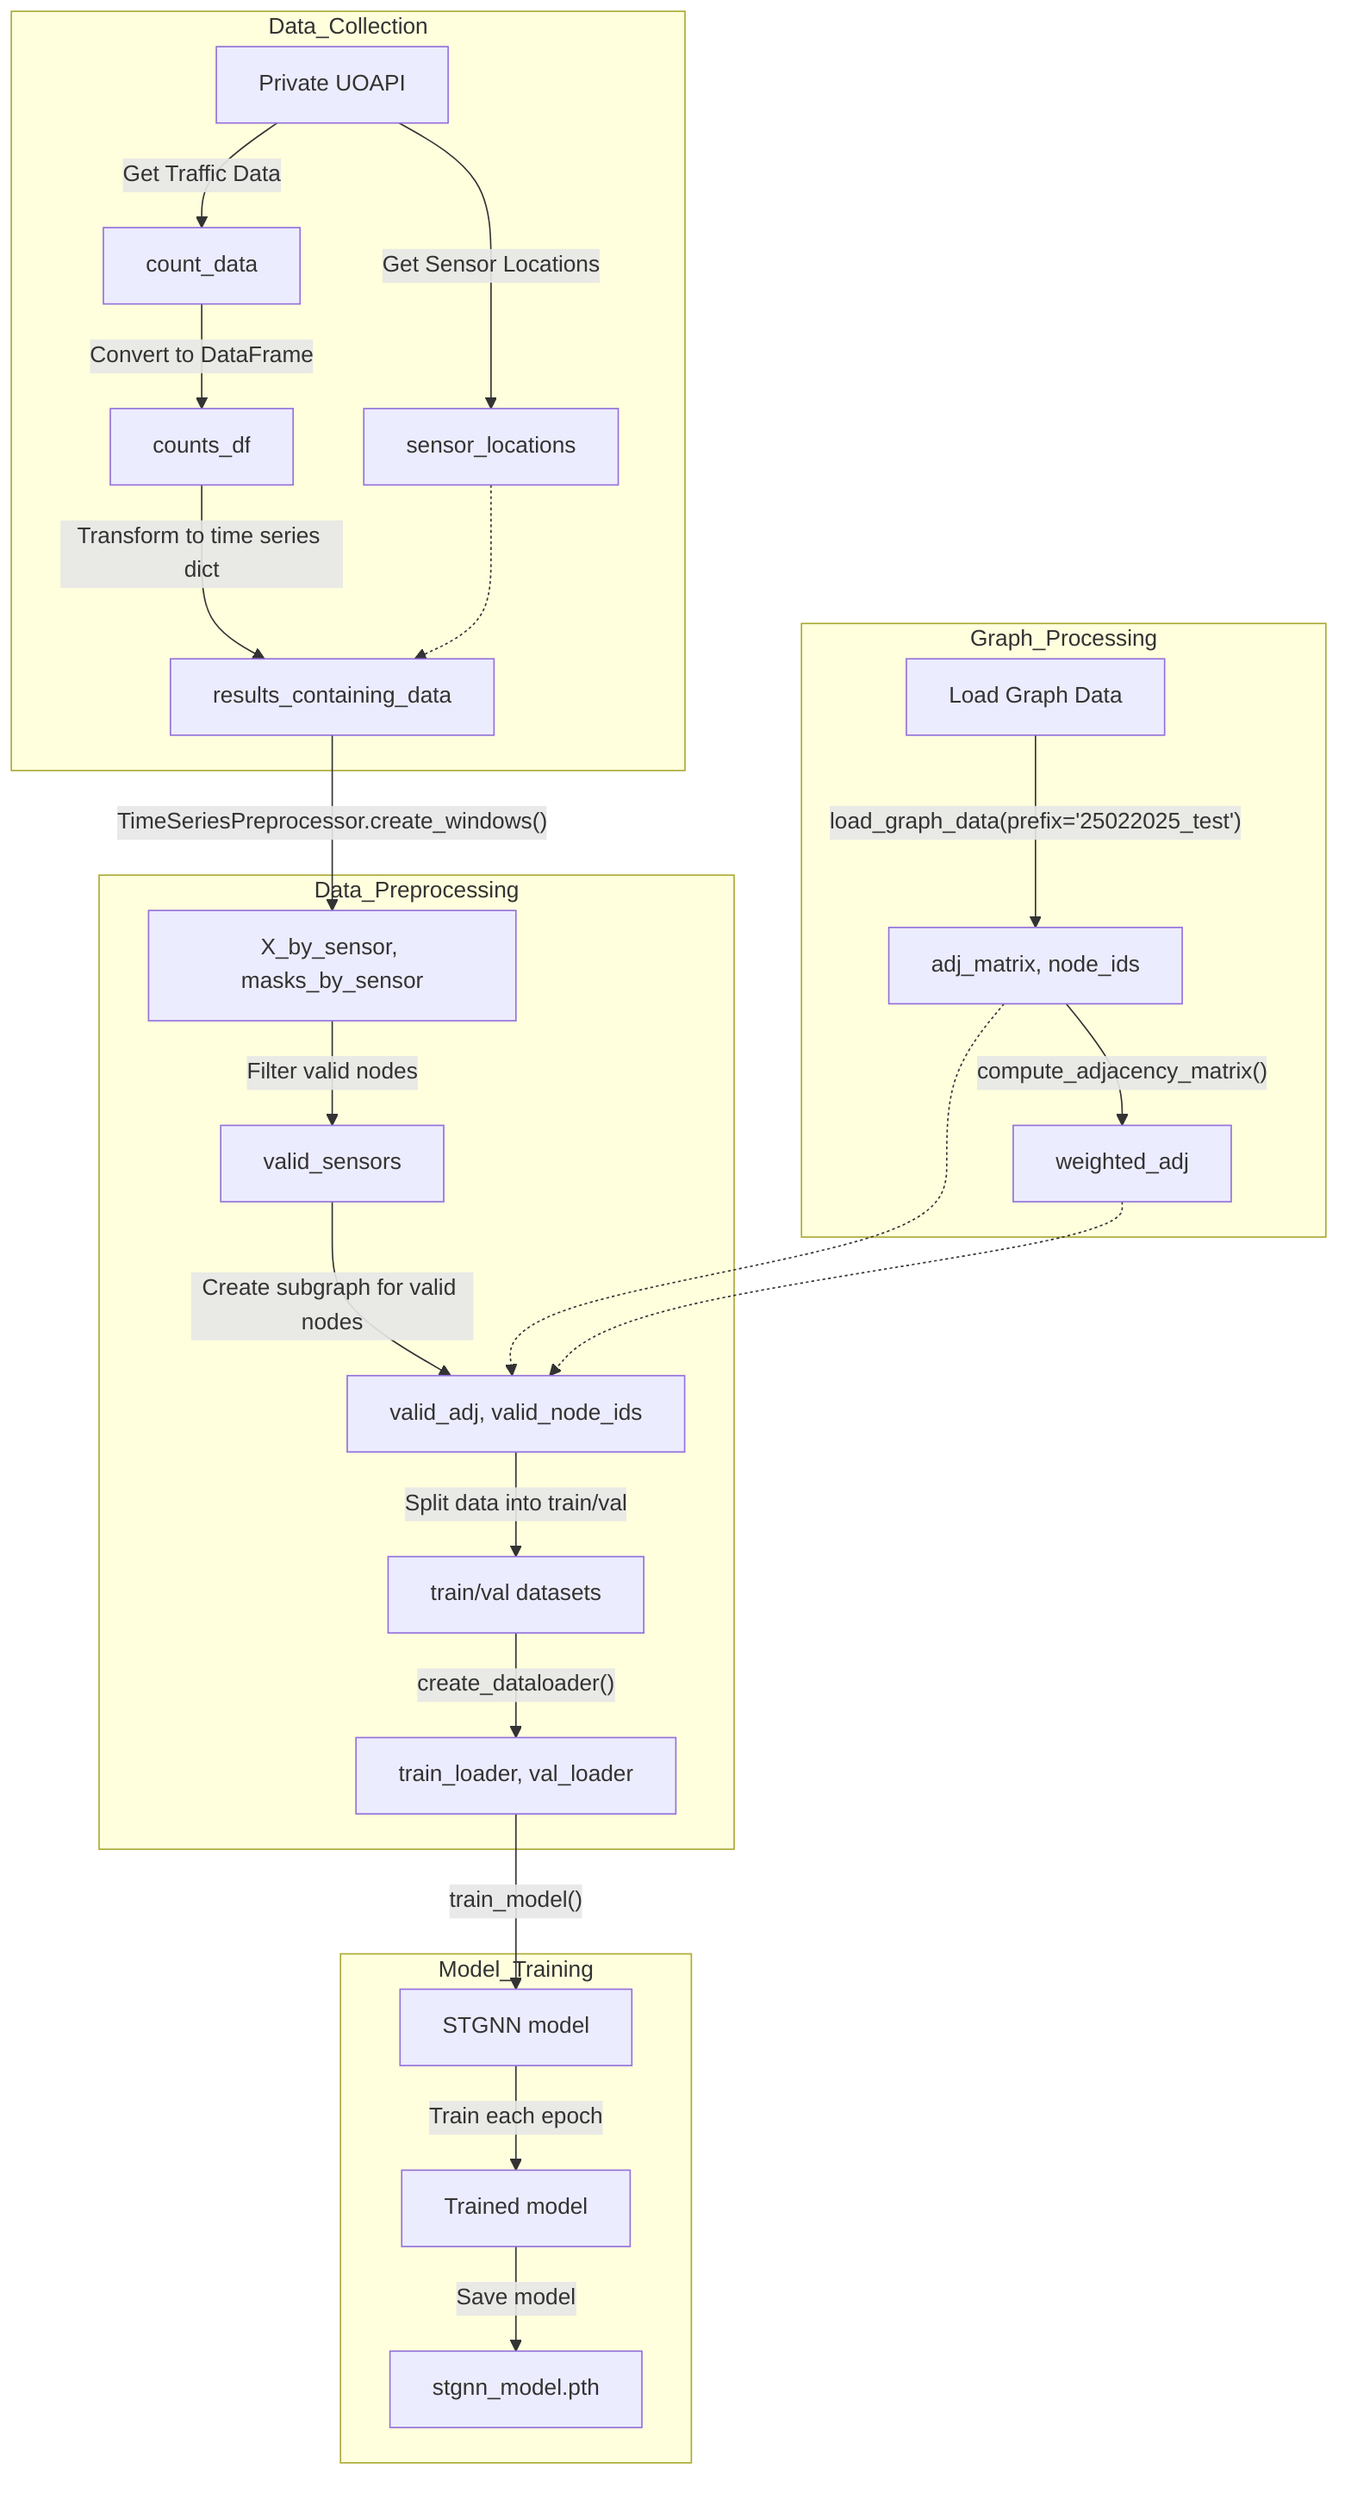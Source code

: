 flowchart TD
    subgraph Data_Collection
        A[Private UOAPI] --> |Get Sensor Locations| B[sensor_locations]
        A --> |Get Traffic Data| C[count_data]
        C --> |Convert to DataFrame| D[counts_df]
        D --> |Transform to time series dict| E[results_containing_data]
    end

    subgraph Graph_Processing
        F[Load Graph Data] --> |"load_graph_data(prefix='25022025_test')"| G[adj_matrix, node_ids]
        G --> |"compute_adjacency_matrix()"| H[weighted_adj]
    end

    subgraph Data_Preprocessing
        E --> |"TimeSeriesPreprocessor.create_windows()"| I[X_by_sensor, masks_by_sensor]
        I --> |"Filter valid nodes"| J[valid_sensors]
        J --> |"Create subgraph for valid nodes"| K[valid_adj, valid_node_ids]
        K --> |"Split data into train/val"| L[train/val datasets]
        L --> |"create_dataloader()"| M[train_loader, val_loader]
    end

    subgraph Model_Training
        M --> |"train_model()"| N[STGNN model]
        N --> |"Train each epoch"| O[Trained model]
        O --> |"Save model"| P[stgnn_model.pth]
    end

    B -.-> E
    G -.-> K
    H -.-> K